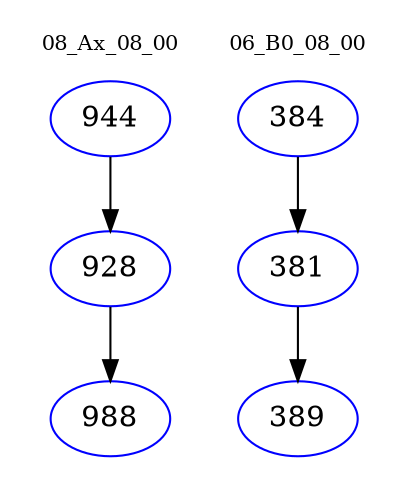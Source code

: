 digraph{
subgraph cluster_0 {
color = white
label = "08_Ax_08_00";
fontsize=10;
T0_944 [label="944", color="blue"]
T0_944 -> T0_928 [color="black"]
T0_928 [label="928", color="blue"]
T0_928 -> T0_988 [color="black"]
T0_988 [label="988", color="blue"]
}
subgraph cluster_1 {
color = white
label = "06_B0_08_00";
fontsize=10;
T1_384 [label="384", color="blue"]
T1_384 -> T1_381 [color="black"]
T1_381 [label="381", color="blue"]
T1_381 -> T1_389 [color="black"]
T1_389 [label="389", color="blue"]
}
}
